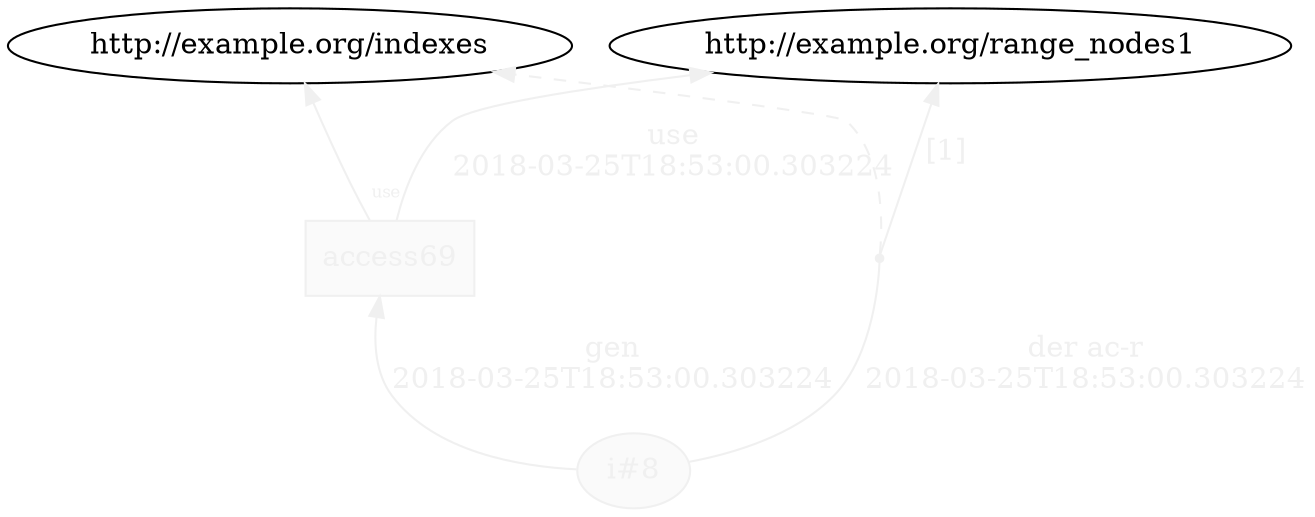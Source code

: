 digraph "PROV" { size="16,12"; rankdir="BT";
"http://example.org/i#8" [fillcolor="#FAFAFA",color="#F0F0F0",style="filled",fontcolor="#F0F0F0",label="i#8",URL="http://example.org/i#8"]
"http://example.org/access69" [fillcolor="#FAFAFA",color="#F0F0F0",shape="polygon",sides="4",style="filled",fontcolor="#F0F0F0",label="access69",URL="http://example.org/access69"]
"bn0" [shape="point",label="",fontcolor="#F0F0F0",color="#F0F0F0"]
"http://example.org/i#8" -> "bn0" [fontsize="14",distance="1.5",angle="60.0",rotation="20",label="der ac-r
2018-03-25T18:53:00.303224",arrowhead="none",fontcolor="#F0F0F0",color="#F0F0F0"]
"bn0" -> "http://example.org/indexes" [style="dashed",fontcolor="#F0F0F0",color="#F0F0F0"]
"bn0" -> "http://example.org/range_nodes1" [fontsize="14",distance="1.5",angle="60.0",rotation="20",label="[1]",fontcolor="#F0F0F0",color="#F0F0F0"]
"http://example.org/access69" -> "http://example.org/indexes" [labelfontsize="8",labeldistance="1.5",labelangle="60.0",rotation="20",taillabel="use",fontcolor="#F0F0F0",color="#F0F0F0"]
"http://example.org/access69" -> "http://example.org/range_nodes1" [fontsize="14",distance="1.5",angle="60.0",rotation="20",label="use
2018-03-25T18:53:00.303224",fontcolor="#F0F0F0",color="#F0F0F0"]
"http://example.org/i#8" -> "http://example.org/access69" [fontsize="14",distance="1.5",angle="60.0",rotation="20",label="gen
2018-03-25T18:53:00.303224",fontcolor="#F0F0F0",color="#F0F0F0"]
}